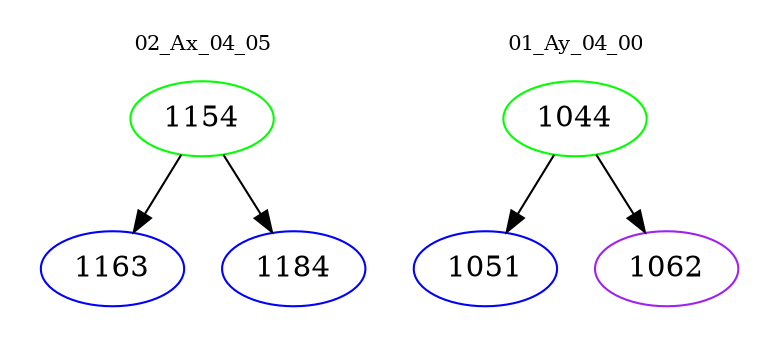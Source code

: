 digraph{
subgraph cluster_0 {
color = white
label = "02_Ax_04_05";
fontsize=10;
T0_1154 [label="1154", color="green"]
T0_1154 -> T0_1163 [color="black"]
T0_1163 [label="1163", color="blue"]
T0_1154 -> T0_1184 [color="black"]
T0_1184 [label="1184", color="blue"]
}
subgraph cluster_1 {
color = white
label = "01_Ay_04_00";
fontsize=10;
T1_1044 [label="1044", color="green"]
T1_1044 -> T1_1051 [color="black"]
T1_1051 [label="1051", color="blue"]
T1_1044 -> T1_1062 [color="black"]
T1_1062 [label="1062", color="purple"]
}
}
